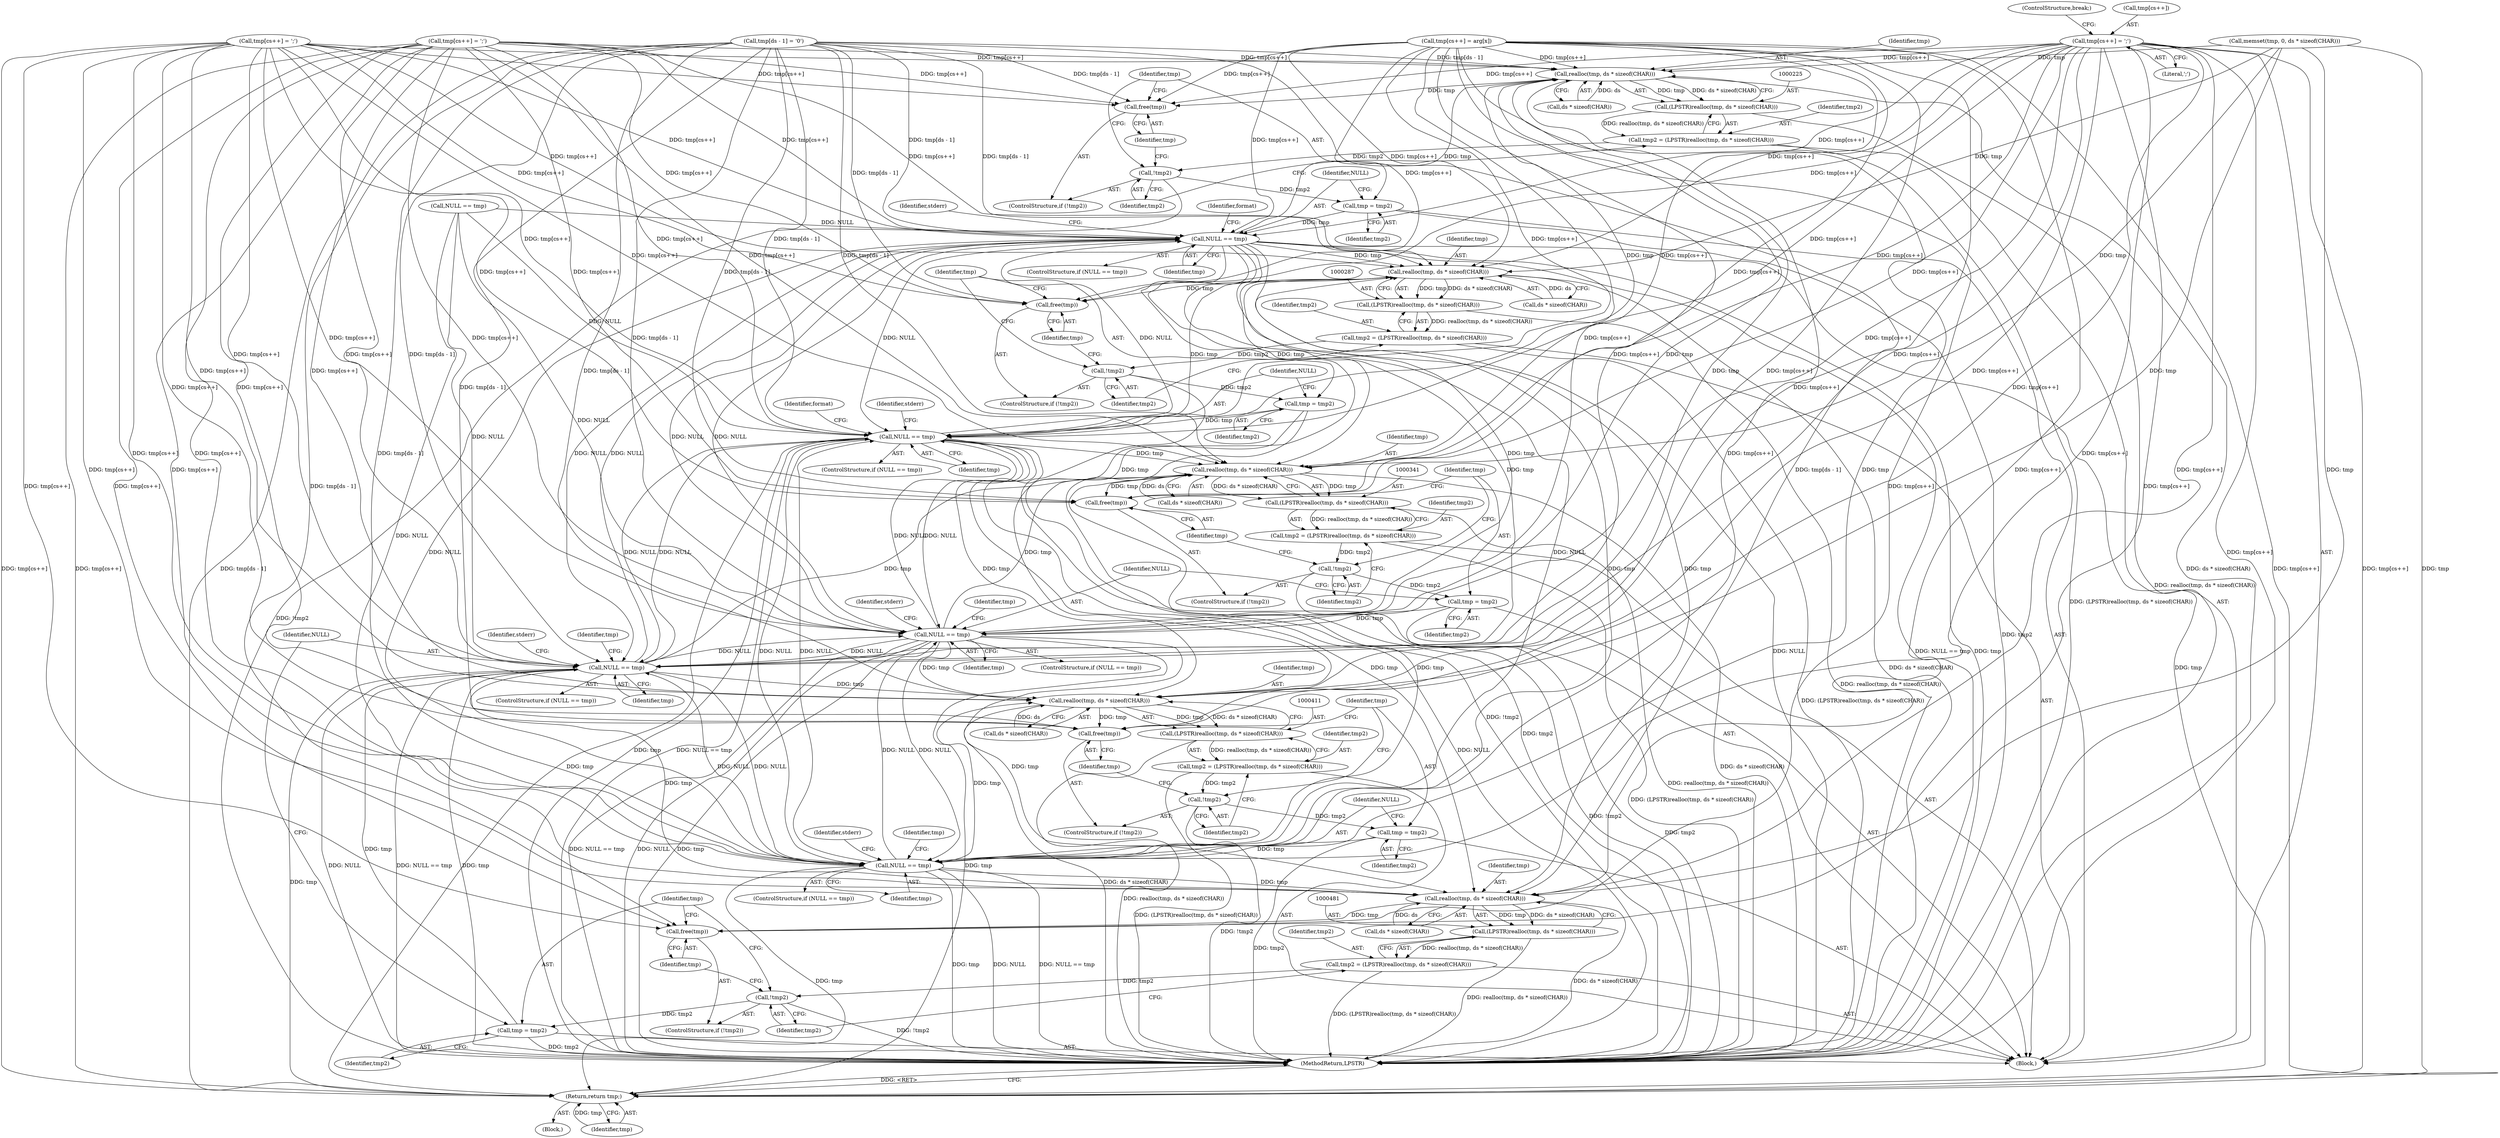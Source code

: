 digraph "0_FreeRDP_fc80ab45621bd966f70594c0b7393ec005a94007@array" {
"1000467" [label="(Call,tmp[cs++] = ';')"];
"1000226" [label="(Call,realloc(tmp, ds * sizeof(CHAR)))"];
"1000224" [label="(Call,(LPSTR)realloc(tmp, ds * sizeof(CHAR)))"];
"1000222" [label="(Call,tmp2 = (LPSTR)realloc(tmp, ds * sizeof(CHAR)))"];
"1000233" [label="(Call,!tmp2)"];
"1000237" [label="(Call,tmp = tmp2)"];
"1000241" [label="(Call,NULL == tmp)"];
"1000288" [label="(Call,realloc(tmp, ds * sizeof(CHAR)))"];
"1000286" [label="(Call,(LPSTR)realloc(tmp, ds * sizeof(CHAR)))"];
"1000284" [label="(Call,tmp2 = (LPSTR)realloc(tmp, ds * sizeof(CHAR)))"];
"1000295" [label="(Call,!tmp2)"];
"1000299" [label="(Call,tmp = tmp2)"];
"1000303" [label="(Call,NULL == tmp)"];
"1000342" [label="(Call,realloc(tmp, ds * sizeof(CHAR)))"];
"1000340" [label="(Call,(LPSTR)realloc(tmp, ds * sizeof(CHAR)))"];
"1000338" [label="(Call,tmp2 = (LPSTR)realloc(tmp, ds * sizeof(CHAR)))"];
"1000349" [label="(Call,!tmp2)"];
"1000353" [label="(Call,tmp = tmp2)"];
"1000357" [label="(Call,NULL == tmp)"];
"1000412" [label="(Call,realloc(tmp, ds * sizeof(CHAR)))"];
"1000410" [label="(Call,(LPSTR)realloc(tmp, ds * sizeof(CHAR)))"];
"1000408" [label="(Call,tmp2 = (LPSTR)realloc(tmp, ds * sizeof(CHAR)))"];
"1000419" [label="(Call,!tmp2)"];
"1000423" [label="(Call,tmp = tmp2)"];
"1000427" [label="(Call,NULL == tmp)"];
"1000482" [label="(Call,realloc(tmp, ds * sizeof(CHAR)))"];
"1000480" [label="(Call,(LPSTR)realloc(tmp, ds * sizeof(CHAR)))"];
"1000478" [label="(Call,tmp2 = (LPSTR)realloc(tmp, ds * sizeof(CHAR)))"];
"1000489" [label="(Call,!tmp2)"];
"1000493" [label="(Call,tmp = tmp2)"];
"1000497" [label="(Call,NULL == tmp)"];
"1000555" [label="(Return,return tmp;)"];
"1000491" [label="(Call,free(tmp))"];
"1000421" [label="(Call,free(tmp))"];
"1000351" [label="(Call,free(tmp))"];
"1000297" [label="(Call,free(tmp))"];
"1000235" [label="(Call,free(tmp))"];
"1000224" [label="(Call,(LPSTR)realloc(tmp, ds * sizeof(CHAR)))"];
"1000227" [label="(Identifier,tmp)"];
"1000241" [label="(Call,NULL == tmp)"];
"1000226" [label="(Call,realloc(tmp, ds * sizeof(CHAR)))"];
"1000359" [label="(Identifier,tmp)"];
"1000491" [label="(Call,free(tmp))"];
"1000420" [label="(Identifier,tmp2)"];
"1000252" [label="(Identifier,format)"];
"1000492" [label="(Identifier,tmp)"];
"1000484" [label="(Call,ds * sizeof(CHAR))"];
"1000357" [label="(Call,NULL == tmp)"];
"1000369" [label="(Identifier,tmp)"];
"1000472" [label="(Literal,';')"];
"1000498" [label="(Identifier,NULL)"];
"1000302" [label="(ControlStructure,if (NULL == tmp))"];
"1000428" [label="(Identifier,NULL)"];
"1000548" [label="(Call,tmp[ds - 1] = '\0')"];
"1000233" [label="(Call,!tmp2)"];
"1000301" [label="(Identifier,tmp2)"];
"1000432" [label="(Identifier,stderr)"];
"1000473" [label="(ControlStructure,break;)"];
"1000497" [label="(Call,NULL == tmp)"];
"1000362" [label="(Identifier,stderr)"];
"1000298" [label="(Identifier,tmp)"];
"1000297" [label="(Call,free(tmp))"];
"1000308" [label="(Identifier,stderr)"];
"1000188" [label="(Call,memset(tmp, 0, ds * sizeof(CHAR)))"];
"1000355" [label="(Identifier,tmp2)"];
"1000426" [label="(ControlStructure,if (NULL == tmp))"];
"1000246" [label="(Identifier,stderr)"];
"1000222" [label="(Call,tmp2 = (LPSTR)realloc(tmp, ds * sizeof(CHAR)))"];
"1000339" [label="(Identifier,tmp2)"];
"1000423" [label="(Call,tmp = tmp2)"];
"1000209" [label="(Block,)"];
"1000299" [label="(Call,tmp = tmp2)"];
"1000496" [label="(ControlStructure,if (NULL == tmp))"];
"1000480" [label="(Call,(LPSTR)realloc(tmp, ds * sizeof(CHAR)))"];
"1000286" [label="(Call,(LPSTR)realloc(tmp, ds * sizeof(CHAR)))"];
"1000424" [label="(Identifier,tmp)"];
"1000429" [label="(Identifier,tmp)"];
"1000439" [label="(Identifier,tmp)"];
"1000418" [label="(ControlStructure,if (!tmp2))"];
"1000419" [label="(Call,!tmp2)"];
"1000410" [label="(Call,(LPSTR)realloc(tmp, ds * sizeof(CHAR)))"];
"1000555" [label="(Return,return tmp;)"];
"1000235" [label="(Call,free(tmp))"];
"1000284" [label="(Call,tmp2 = (LPSTR)realloc(tmp, ds * sizeof(CHAR)))"];
"1000242" [label="(Identifier,NULL)"];
"1000352" [label="(Identifier,tmp)"];
"1000228" [label="(Call,ds * sizeof(CHAR))"];
"1000350" [label="(Identifier,tmp2)"];
"1000303" [label="(Call,NULL == tmp)"];
"1000412" [label="(Call,realloc(tmp, ds * sizeof(CHAR)))"];
"1000232" [label="(ControlStructure,if (!tmp2))"];
"1000300" [label="(Identifier,tmp)"];
"1000305" [label="(Identifier,tmp)"];
"1000427" [label="(Call,NULL == tmp)"];
"1000493" [label="(Call,tmp = tmp2)"];
"1000409" [label="(Identifier,tmp2)"];
"1000488" [label="(ControlStructure,if (!tmp2))"];
"1000285" [label="(Identifier,tmp2)"];
"1000499" [label="(Identifier,tmp)"];
"1000343" [label="(Identifier,tmp)"];
"1000342" [label="(Call,realloc(tmp, ds * sizeof(CHAR)))"];
"1000314" [label="(Identifier,format)"];
"1000557" [label="(MethodReturn,LPSTR)"];
"1000489" [label="(Call,!tmp2)"];
"1000240" [label="(ControlStructure,if (NULL == tmp))"];
"1000344" [label="(Call,ds * sizeof(CHAR))"];
"1000531" [label="(Call,tmp[cs++] = ';')"];
"1000234" [label="(Identifier,tmp2)"];
"1000468" [label="(Call,tmp[cs++])"];
"1000478" [label="(Call,tmp2 = (LPSTR)realloc(tmp, ds * sizeof(CHAR)))"];
"1000351" [label="(Call,free(tmp))"];
"1000290" [label="(Call,ds * sizeof(CHAR))"];
"1000490" [label="(Identifier,tmp2)"];
"1000494" [label="(Identifier,tmp)"];
"1000483" [label="(Identifier,tmp)"];
"1000502" [label="(Identifier,stderr)"];
"1000349" [label="(Call,!tmp2)"];
"1000479" [label="(Identifier,tmp2)"];
"1000238" [label="(Identifier,tmp)"];
"1000539" [label="(Call,tmp[cs++] = arg[x])"];
"1000223" [label="(Identifier,tmp2)"];
"1000304" [label="(Identifier,NULL)"];
"1000467" [label="(Call,tmp[cs++] = ';')"];
"1000495" [label="(Identifier,tmp2)"];
"1000414" [label="(Call,ds * sizeof(CHAR))"];
"1000294" [label="(ControlStructure,if (!tmp2))"];
"1000288" [label="(Call,realloc(tmp, ds * sizeof(CHAR)))"];
"1000338" [label="(Call,tmp2 = (LPSTR)realloc(tmp, ds * sizeof(CHAR)))"];
"1000289" [label="(Identifier,tmp)"];
"1000239" [label="(Identifier,tmp2)"];
"1000348" [label="(ControlStructure,if (!tmp2))"];
"1000509" [label="(Identifier,tmp)"];
"1000295" [label="(Call,!tmp2)"];
"1000296" [label="(Identifier,tmp2)"];
"1000354" [label="(Identifier,tmp)"];
"1000408" [label="(Call,tmp2 = (LPSTR)realloc(tmp, ds * sizeof(CHAR)))"];
"1000397" [label="(Call,tmp[cs++] = ';')"];
"1000178" [label="(Call,NULL == tmp)"];
"1000236" [label="(Identifier,tmp)"];
"1000413" [label="(Identifier,tmp)"];
"1000356" [label="(ControlStructure,if (NULL == tmp))"];
"1000358" [label="(Identifier,NULL)"];
"1000111" [label="(Block,)"];
"1000425" [label="(Identifier,tmp2)"];
"1000237" [label="(Call,tmp = tmp2)"];
"1000482" [label="(Call,realloc(tmp, ds * sizeof(CHAR)))"];
"1000556" [label="(Identifier,tmp)"];
"1000243" [label="(Identifier,tmp)"];
"1000340" [label="(Call,(LPSTR)realloc(tmp, ds * sizeof(CHAR)))"];
"1000421" [label="(Call,free(tmp))"];
"1000422" [label="(Identifier,tmp)"];
"1000353" [label="(Call,tmp = tmp2)"];
"1000467" -> "1000209"  [label="AST: "];
"1000467" -> "1000472"  [label="CFG: "];
"1000468" -> "1000467"  [label="AST: "];
"1000472" -> "1000467"  [label="AST: "];
"1000473" -> "1000467"  [label="CFG: "];
"1000467" -> "1000557"  [label="DDG: tmp[cs++]"];
"1000467" -> "1000226"  [label="DDG: tmp[cs++]"];
"1000467" -> "1000235"  [label="DDG: tmp[cs++]"];
"1000467" -> "1000241"  [label="DDG: tmp[cs++]"];
"1000467" -> "1000288"  [label="DDG: tmp[cs++]"];
"1000467" -> "1000297"  [label="DDG: tmp[cs++]"];
"1000467" -> "1000303"  [label="DDG: tmp[cs++]"];
"1000467" -> "1000342"  [label="DDG: tmp[cs++]"];
"1000467" -> "1000351"  [label="DDG: tmp[cs++]"];
"1000467" -> "1000357"  [label="DDG: tmp[cs++]"];
"1000467" -> "1000412"  [label="DDG: tmp[cs++]"];
"1000467" -> "1000421"  [label="DDG: tmp[cs++]"];
"1000467" -> "1000427"  [label="DDG: tmp[cs++]"];
"1000467" -> "1000482"  [label="DDG: tmp[cs++]"];
"1000467" -> "1000491"  [label="DDG: tmp[cs++]"];
"1000467" -> "1000497"  [label="DDG: tmp[cs++]"];
"1000467" -> "1000555"  [label="DDG: tmp[cs++]"];
"1000226" -> "1000224"  [label="AST: "];
"1000226" -> "1000228"  [label="CFG: "];
"1000227" -> "1000226"  [label="AST: "];
"1000228" -> "1000226"  [label="AST: "];
"1000224" -> "1000226"  [label="CFG: "];
"1000226" -> "1000557"  [label="DDG: ds * sizeof(CHAR)"];
"1000226" -> "1000224"  [label="DDG: tmp"];
"1000226" -> "1000224"  [label="DDG: ds * sizeof(CHAR)"];
"1000539" -> "1000226"  [label="DDG: tmp[cs++]"];
"1000397" -> "1000226"  [label="DDG: tmp[cs++]"];
"1000188" -> "1000226"  [label="DDG: tmp"];
"1000303" -> "1000226"  [label="DDG: tmp"];
"1000497" -> "1000226"  [label="DDG: tmp"];
"1000427" -> "1000226"  [label="DDG: tmp"];
"1000241" -> "1000226"  [label="DDG: tmp"];
"1000357" -> "1000226"  [label="DDG: tmp"];
"1000531" -> "1000226"  [label="DDG: tmp[cs++]"];
"1000548" -> "1000226"  [label="DDG: tmp[ds - 1]"];
"1000228" -> "1000226"  [label="DDG: ds"];
"1000226" -> "1000235"  [label="DDG: tmp"];
"1000224" -> "1000222"  [label="AST: "];
"1000225" -> "1000224"  [label="AST: "];
"1000222" -> "1000224"  [label="CFG: "];
"1000224" -> "1000557"  [label="DDG: realloc(tmp, ds * sizeof(CHAR))"];
"1000224" -> "1000222"  [label="DDG: realloc(tmp, ds * sizeof(CHAR))"];
"1000222" -> "1000209"  [label="AST: "];
"1000223" -> "1000222"  [label="AST: "];
"1000234" -> "1000222"  [label="CFG: "];
"1000222" -> "1000557"  [label="DDG: (LPSTR)realloc(tmp, ds * sizeof(CHAR))"];
"1000222" -> "1000233"  [label="DDG: tmp2"];
"1000233" -> "1000232"  [label="AST: "];
"1000233" -> "1000234"  [label="CFG: "];
"1000234" -> "1000233"  [label="AST: "];
"1000236" -> "1000233"  [label="CFG: "];
"1000238" -> "1000233"  [label="CFG: "];
"1000233" -> "1000557"  [label="DDG: !tmp2"];
"1000233" -> "1000237"  [label="DDG: tmp2"];
"1000237" -> "1000209"  [label="AST: "];
"1000237" -> "1000239"  [label="CFG: "];
"1000238" -> "1000237"  [label="AST: "];
"1000239" -> "1000237"  [label="AST: "];
"1000242" -> "1000237"  [label="CFG: "];
"1000237" -> "1000557"  [label="DDG: tmp2"];
"1000237" -> "1000241"  [label="DDG: tmp"];
"1000241" -> "1000240"  [label="AST: "];
"1000241" -> "1000243"  [label="CFG: "];
"1000242" -> "1000241"  [label="AST: "];
"1000243" -> "1000241"  [label="AST: "];
"1000246" -> "1000241"  [label="CFG: "];
"1000252" -> "1000241"  [label="CFG: "];
"1000241" -> "1000557"  [label="DDG: NULL"];
"1000241" -> "1000557"  [label="DDG: NULL == tmp"];
"1000241" -> "1000557"  [label="DDG: tmp"];
"1000427" -> "1000241"  [label="DDG: NULL"];
"1000178" -> "1000241"  [label="DDG: NULL"];
"1000357" -> "1000241"  [label="DDG: NULL"];
"1000497" -> "1000241"  [label="DDG: NULL"];
"1000303" -> "1000241"  [label="DDG: NULL"];
"1000539" -> "1000241"  [label="DDG: tmp[cs++]"];
"1000397" -> "1000241"  [label="DDG: tmp[cs++]"];
"1000531" -> "1000241"  [label="DDG: tmp[cs++]"];
"1000548" -> "1000241"  [label="DDG: tmp[ds - 1]"];
"1000241" -> "1000288"  [label="DDG: tmp"];
"1000241" -> "1000303"  [label="DDG: NULL"];
"1000241" -> "1000342"  [label="DDG: tmp"];
"1000241" -> "1000357"  [label="DDG: NULL"];
"1000241" -> "1000412"  [label="DDG: tmp"];
"1000241" -> "1000427"  [label="DDG: NULL"];
"1000241" -> "1000482"  [label="DDG: tmp"];
"1000241" -> "1000497"  [label="DDG: NULL"];
"1000241" -> "1000555"  [label="DDG: tmp"];
"1000288" -> "1000286"  [label="AST: "];
"1000288" -> "1000290"  [label="CFG: "];
"1000289" -> "1000288"  [label="AST: "];
"1000290" -> "1000288"  [label="AST: "];
"1000286" -> "1000288"  [label="CFG: "];
"1000288" -> "1000557"  [label="DDG: ds * sizeof(CHAR)"];
"1000288" -> "1000286"  [label="DDG: tmp"];
"1000288" -> "1000286"  [label="DDG: ds * sizeof(CHAR)"];
"1000539" -> "1000288"  [label="DDG: tmp[cs++]"];
"1000397" -> "1000288"  [label="DDG: tmp[cs++]"];
"1000188" -> "1000288"  [label="DDG: tmp"];
"1000303" -> "1000288"  [label="DDG: tmp"];
"1000497" -> "1000288"  [label="DDG: tmp"];
"1000427" -> "1000288"  [label="DDG: tmp"];
"1000357" -> "1000288"  [label="DDG: tmp"];
"1000531" -> "1000288"  [label="DDG: tmp[cs++]"];
"1000548" -> "1000288"  [label="DDG: tmp[ds - 1]"];
"1000290" -> "1000288"  [label="DDG: ds"];
"1000288" -> "1000297"  [label="DDG: tmp"];
"1000286" -> "1000284"  [label="AST: "];
"1000287" -> "1000286"  [label="AST: "];
"1000284" -> "1000286"  [label="CFG: "];
"1000286" -> "1000557"  [label="DDG: realloc(tmp, ds * sizeof(CHAR))"];
"1000286" -> "1000284"  [label="DDG: realloc(tmp, ds * sizeof(CHAR))"];
"1000284" -> "1000209"  [label="AST: "];
"1000285" -> "1000284"  [label="AST: "];
"1000296" -> "1000284"  [label="CFG: "];
"1000284" -> "1000557"  [label="DDG: (LPSTR)realloc(tmp, ds * sizeof(CHAR))"];
"1000284" -> "1000295"  [label="DDG: tmp2"];
"1000295" -> "1000294"  [label="AST: "];
"1000295" -> "1000296"  [label="CFG: "];
"1000296" -> "1000295"  [label="AST: "];
"1000298" -> "1000295"  [label="CFG: "];
"1000300" -> "1000295"  [label="CFG: "];
"1000295" -> "1000557"  [label="DDG: !tmp2"];
"1000295" -> "1000299"  [label="DDG: tmp2"];
"1000299" -> "1000209"  [label="AST: "];
"1000299" -> "1000301"  [label="CFG: "];
"1000300" -> "1000299"  [label="AST: "];
"1000301" -> "1000299"  [label="AST: "];
"1000304" -> "1000299"  [label="CFG: "];
"1000299" -> "1000557"  [label="DDG: tmp2"];
"1000299" -> "1000303"  [label="DDG: tmp"];
"1000303" -> "1000302"  [label="AST: "];
"1000303" -> "1000305"  [label="CFG: "];
"1000304" -> "1000303"  [label="AST: "];
"1000305" -> "1000303"  [label="AST: "];
"1000308" -> "1000303"  [label="CFG: "];
"1000314" -> "1000303"  [label="CFG: "];
"1000303" -> "1000557"  [label="DDG: NULL"];
"1000303" -> "1000557"  [label="DDG: NULL == tmp"];
"1000303" -> "1000557"  [label="DDG: tmp"];
"1000427" -> "1000303"  [label="DDG: NULL"];
"1000178" -> "1000303"  [label="DDG: NULL"];
"1000357" -> "1000303"  [label="DDG: NULL"];
"1000497" -> "1000303"  [label="DDG: NULL"];
"1000539" -> "1000303"  [label="DDG: tmp[cs++]"];
"1000397" -> "1000303"  [label="DDG: tmp[cs++]"];
"1000531" -> "1000303"  [label="DDG: tmp[cs++]"];
"1000548" -> "1000303"  [label="DDG: tmp[ds - 1]"];
"1000303" -> "1000342"  [label="DDG: tmp"];
"1000303" -> "1000357"  [label="DDG: NULL"];
"1000303" -> "1000412"  [label="DDG: tmp"];
"1000303" -> "1000427"  [label="DDG: NULL"];
"1000303" -> "1000482"  [label="DDG: tmp"];
"1000303" -> "1000497"  [label="DDG: NULL"];
"1000303" -> "1000555"  [label="DDG: tmp"];
"1000342" -> "1000340"  [label="AST: "];
"1000342" -> "1000344"  [label="CFG: "];
"1000343" -> "1000342"  [label="AST: "];
"1000344" -> "1000342"  [label="AST: "];
"1000340" -> "1000342"  [label="CFG: "];
"1000342" -> "1000557"  [label="DDG: ds * sizeof(CHAR)"];
"1000342" -> "1000340"  [label="DDG: tmp"];
"1000342" -> "1000340"  [label="DDG: ds * sizeof(CHAR)"];
"1000539" -> "1000342"  [label="DDG: tmp[cs++]"];
"1000397" -> "1000342"  [label="DDG: tmp[cs++]"];
"1000188" -> "1000342"  [label="DDG: tmp"];
"1000497" -> "1000342"  [label="DDG: tmp"];
"1000427" -> "1000342"  [label="DDG: tmp"];
"1000357" -> "1000342"  [label="DDG: tmp"];
"1000531" -> "1000342"  [label="DDG: tmp[cs++]"];
"1000548" -> "1000342"  [label="DDG: tmp[ds - 1]"];
"1000344" -> "1000342"  [label="DDG: ds"];
"1000342" -> "1000351"  [label="DDG: tmp"];
"1000340" -> "1000338"  [label="AST: "];
"1000341" -> "1000340"  [label="AST: "];
"1000338" -> "1000340"  [label="CFG: "];
"1000340" -> "1000557"  [label="DDG: realloc(tmp, ds * sizeof(CHAR))"];
"1000340" -> "1000338"  [label="DDG: realloc(tmp, ds * sizeof(CHAR))"];
"1000338" -> "1000209"  [label="AST: "];
"1000339" -> "1000338"  [label="AST: "];
"1000350" -> "1000338"  [label="CFG: "];
"1000338" -> "1000557"  [label="DDG: (LPSTR)realloc(tmp, ds * sizeof(CHAR))"];
"1000338" -> "1000349"  [label="DDG: tmp2"];
"1000349" -> "1000348"  [label="AST: "];
"1000349" -> "1000350"  [label="CFG: "];
"1000350" -> "1000349"  [label="AST: "];
"1000352" -> "1000349"  [label="CFG: "];
"1000354" -> "1000349"  [label="CFG: "];
"1000349" -> "1000557"  [label="DDG: !tmp2"];
"1000349" -> "1000353"  [label="DDG: tmp2"];
"1000353" -> "1000209"  [label="AST: "];
"1000353" -> "1000355"  [label="CFG: "];
"1000354" -> "1000353"  [label="AST: "];
"1000355" -> "1000353"  [label="AST: "];
"1000358" -> "1000353"  [label="CFG: "];
"1000353" -> "1000557"  [label="DDG: tmp2"];
"1000353" -> "1000357"  [label="DDG: tmp"];
"1000357" -> "1000356"  [label="AST: "];
"1000357" -> "1000359"  [label="CFG: "];
"1000358" -> "1000357"  [label="AST: "];
"1000359" -> "1000357"  [label="AST: "];
"1000362" -> "1000357"  [label="CFG: "];
"1000369" -> "1000357"  [label="CFG: "];
"1000357" -> "1000557"  [label="DDG: NULL == tmp"];
"1000357" -> "1000557"  [label="DDG: NULL"];
"1000357" -> "1000557"  [label="DDG: tmp"];
"1000427" -> "1000357"  [label="DDG: NULL"];
"1000178" -> "1000357"  [label="DDG: NULL"];
"1000497" -> "1000357"  [label="DDG: NULL"];
"1000539" -> "1000357"  [label="DDG: tmp[cs++]"];
"1000397" -> "1000357"  [label="DDG: tmp[cs++]"];
"1000531" -> "1000357"  [label="DDG: tmp[cs++]"];
"1000548" -> "1000357"  [label="DDG: tmp[ds - 1]"];
"1000357" -> "1000412"  [label="DDG: tmp"];
"1000357" -> "1000427"  [label="DDG: NULL"];
"1000357" -> "1000482"  [label="DDG: tmp"];
"1000357" -> "1000497"  [label="DDG: NULL"];
"1000357" -> "1000555"  [label="DDG: tmp"];
"1000412" -> "1000410"  [label="AST: "];
"1000412" -> "1000414"  [label="CFG: "];
"1000413" -> "1000412"  [label="AST: "];
"1000414" -> "1000412"  [label="AST: "];
"1000410" -> "1000412"  [label="CFG: "];
"1000412" -> "1000557"  [label="DDG: ds * sizeof(CHAR)"];
"1000412" -> "1000410"  [label="DDG: tmp"];
"1000412" -> "1000410"  [label="DDG: ds * sizeof(CHAR)"];
"1000539" -> "1000412"  [label="DDG: tmp[cs++]"];
"1000397" -> "1000412"  [label="DDG: tmp[cs++]"];
"1000188" -> "1000412"  [label="DDG: tmp"];
"1000497" -> "1000412"  [label="DDG: tmp"];
"1000427" -> "1000412"  [label="DDG: tmp"];
"1000531" -> "1000412"  [label="DDG: tmp[cs++]"];
"1000548" -> "1000412"  [label="DDG: tmp[ds - 1]"];
"1000414" -> "1000412"  [label="DDG: ds"];
"1000412" -> "1000421"  [label="DDG: tmp"];
"1000410" -> "1000408"  [label="AST: "];
"1000411" -> "1000410"  [label="AST: "];
"1000408" -> "1000410"  [label="CFG: "];
"1000410" -> "1000557"  [label="DDG: realloc(tmp, ds * sizeof(CHAR))"];
"1000410" -> "1000408"  [label="DDG: realloc(tmp, ds * sizeof(CHAR))"];
"1000408" -> "1000209"  [label="AST: "];
"1000409" -> "1000408"  [label="AST: "];
"1000420" -> "1000408"  [label="CFG: "];
"1000408" -> "1000557"  [label="DDG: (LPSTR)realloc(tmp, ds * sizeof(CHAR))"];
"1000408" -> "1000419"  [label="DDG: tmp2"];
"1000419" -> "1000418"  [label="AST: "];
"1000419" -> "1000420"  [label="CFG: "];
"1000420" -> "1000419"  [label="AST: "];
"1000422" -> "1000419"  [label="CFG: "];
"1000424" -> "1000419"  [label="CFG: "];
"1000419" -> "1000557"  [label="DDG: !tmp2"];
"1000419" -> "1000423"  [label="DDG: tmp2"];
"1000423" -> "1000209"  [label="AST: "];
"1000423" -> "1000425"  [label="CFG: "];
"1000424" -> "1000423"  [label="AST: "];
"1000425" -> "1000423"  [label="AST: "];
"1000428" -> "1000423"  [label="CFG: "];
"1000423" -> "1000557"  [label="DDG: tmp2"];
"1000423" -> "1000427"  [label="DDG: tmp"];
"1000427" -> "1000426"  [label="AST: "];
"1000427" -> "1000429"  [label="CFG: "];
"1000428" -> "1000427"  [label="AST: "];
"1000429" -> "1000427"  [label="AST: "];
"1000432" -> "1000427"  [label="CFG: "];
"1000439" -> "1000427"  [label="CFG: "];
"1000427" -> "1000557"  [label="DDG: NULL"];
"1000427" -> "1000557"  [label="DDG: NULL == tmp"];
"1000427" -> "1000557"  [label="DDG: tmp"];
"1000178" -> "1000427"  [label="DDG: NULL"];
"1000497" -> "1000427"  [label="DDG: NULL"];
"1000539" -> "1000427"  [label="DDG: tmp[cs++]"];
"1000397" -> "1000427"  [label="DDG: tmp[cs++]"];
"1000531" -> "1000427"  [label="DDG: tmp[cs++]"];
"1000548" -> "1000427"  [label="DDG: tmp[ds - 1]"];
"1000427" -> "1000482"  [label="DDG: tmp"];
"1000427" -> "1000497"  [label="DDG: NULL"];
"1000427" -> "1000555"  [label="DDG: tmp"];
"1000482" -> "1000480"  [label="AST: "];
"1000482" -> "1000484"  [label="CFG: "];
"1000483" -> "1000482"  [label="AST: "];
"1000484" -> "1000482"  [label="AST: "];
"1000480" -> "1000482"  [label="CFG: "];
"1000482" -> "1000557"  [label="DDG: ds * sizeof(CHAR)"];
"1000482" -> "1000480"  [label="DDG: tmp"];
"1000482" -> "1000480"  [label="DDG: ds * sizeof(CHAR)"];
"1000539" -> "1000482"  [label="DDG: tmp[cs++]"];
"1000397" -> "1000482"  [label="DDG: tmp[cs++]"];
"1000188" -> "1000482"  [label="DDG: tmp"];
"1000497" -> "1000482"  [label="DDG: tmp"];
"1000531" -> "1000482"  [label="DDG: tmp[cs++]"];
"1000548" -> "1000482"  [label="DDG: tmp[ds - 1]"];
"1000484" -> "1000482"  [label="DDG: ds"];
"1000482" -> "1000491"  [label="DDG: tmp"];
"1000480" -> "1000478"  [label="AST: "];
"1000481" -> "1000480"  [label="AST: "];
"1000478" -> "1000480"  [label="CFG: "];
"1000480" -> "1000557"  [label="DDG: realloc(tmp, ds * sizeof(CHAR))"];
"1000480" -> "1000478"  [label="DDG: realloc(tmp, ds * sizeof(CHAR))"];
"1000478" -> "1000209"  [label="AST: "];
"1000479" -> "1000478"  [label="AST: "];
"1000490" -> "1000478"  [label="CFG: "];
"1000478" -> "1000557"  [label="DDG: (LPSTR)realloc(tmp, ds * sizeof(CHAR))"];
"1000478" -> "1000489"  [label="DDG: tmp2"];
"1000489" -> "1000488"  [label="AST: "];
"1000489" -> "1000490"  [label="CFG: "];
"1000490" -> "1000489"  [label="AST: "];
"1000492" -> "1000489"  [label="CFG: "];
"1000494" -> "1000489"  [label="CFG: "];
"1000489" -> "1000557"  [label="DDG: !tmp2"];
"1000489" -> "1000493"  [label="DDG: tmp2"];
"1000493" -> "1000209"  [label="AST: "];
"1000493" -> "1000495"  [label="CFG: "];
"1000494" -> "1000493"  [label="AST: "];
"1000495" -> "1000493"  [label="AST: "];
"1000498" -> "1000493"  [label="CFG: "];
"1000493" -> "1000557"  [label="DDG: tmp2"];
"1000493" -> "1000497"  [label="DDG: tmp"];
"1000497" -> "1000496"  [label="AST: "];
"1000497" -> "1000499"  [label="CFG: "];
"1000498" -> "1000497"  [label="AST: "];
"1000499" -> "1000497"  [label="AST: "];
"1000502" -> "1000497"  [label="CFG: "];
"1000509" -> "1000497"  [label="CFG: "];
"1000497" -> "1000557"  [label="DDG: NULL"];
"1000497" -> "1000557"  [label="DDG: NULL == tmp"];
"1000497" -> "1000557"  [label="DDG: tmp"];
"1000178" -> "1000497"  [label="DDG: NULL"];
"1000539" -> "1000497"  [label="DDG: tmp[cs++]"];
"1000397" -> "1000497"  [label="DDG: tmp[cs++]"];
"1000531" -> "1000497"  [label="DDG: tmp[cs++]"];
"1000548" -> "1000497"  [label="DDG: tmp[ds - 1]"];
"1000497" -> "1000555"  [label="DDG: tmp"];
"1000555" -> "1000111"  [label="AST: "];
"1000555" -> "1000556"  [label="CFG: "];
"1000556" -> "1000555"  [label="AST: "];
"1000557" -> "1000555"  [label="CFG: "];
"1000555" -> "1000557"  [label="DDG: <RET>"];
"1000556" -> "1000555"  [label="DDG: tmp"];
"1000539" -> "1000555"  [label="DDG: tmp[cs++]"];
"1000397" -> "1000555"  [label="DDG: tmp[cs++]"];
"1000188" -> "1000555"  [label="DDG: tmp"];
"1000531" -> "1000555"  [label="DDG: tmp[cs++]"];
"1000548" -> "1000555"  [label="DDG: tmp[ds - 1]"];
"1000491" -> "1000488"  [label="AST: "];
"1000491" -> "1000492"  [label="CFG: "];
"1000492" -> "1000491"  [label="AST: "];
"1000494" -> "1000491"  [label="CFG: "];
"1000539" -> "1000491"  [label="DDG: tmp[cs++]"];
"1000397" -> "1000491"  [label="DDG: tmp[cs++]"];
"1000531" -> "1000491"  [label="DDG: tmp[cs++]"];
"1000548" -> "1000491"  [label="DDG: tmp[ds - 1]"];
"1000421" -> "1000418"  [label="AST: "];
"1000421" -> "1000422"  [label="CFG: "];
"1000422" -> "1000421"  [label="AST: "];
"1000424" -> "1000421"  [label="CFG: "];
"1000539" -> "1000421"  [label="DDG: tmp[cs++]"];
"1000397" -> "1000421"  [label="DDG: tmp[cs++]"];
"1000531" -> "1000421"  [label="DDG: tmp[cs++]"];
"1000548" -> "1000421"  [label="DDG: tmp[ds - 1]"];
"1000351" -> "1000348"  [label="AST: "];
"1000351" -> "1000352"  [label="CFG: "];
"1000352" -> "1000351"  [label="AST: "];
"1000354" -> "1000351"  [label="CFG: "];
"1000539" -> "1000351"  [label="DDG: tmp[cs++]"];
"1000397" -> "1000351"  [label="DDG: tmp[cs++]"];
"1000531" -> "1000351"  [label="DDG: tmp[cs++]"];
"1000548" -> "1000351"  [label="DDG: tmp[ds - 1]"];
"1000297" -> "1000294"  [label="AST: "];
"1000297" -> "1000298"  [label="CFG: "];
"1000298" -> "1000297"  [label="AST: "];
"1000300" -> "1000297"  [label="CFG: "];
"1000539" -> "1000297"  [label="DDG: tmp[cs++]"];
"1000397" -> "1000297"  [label="DDG: tmp[cs++]"];
"1000531" -> "1000297"  [label="DDG: tmp[cs++]"];
"1000548" -> "1000297"  [label="DDG: tmp[ds - 1]"];
"1000235" -> "1000232"  [label="AST: "];
"1000235" -> "1000236"  [label="CFG: "];
"1000236" -> "1000235"  [label="AST: "];
"1000238" -> "1000235"  [label="CFG: "];
"1000539" -> "1000235"  [label="DDG: tmp[cs++]"];
"1000397" -> "1000235"  [label="DDG: tmp[cs++]"];
"1000531" -> "1000235"  [label="DDG: tmp[cs++]"];
"1000548" -> "1000235"  [label="DDG: tmp[ds - 1]"];
}
